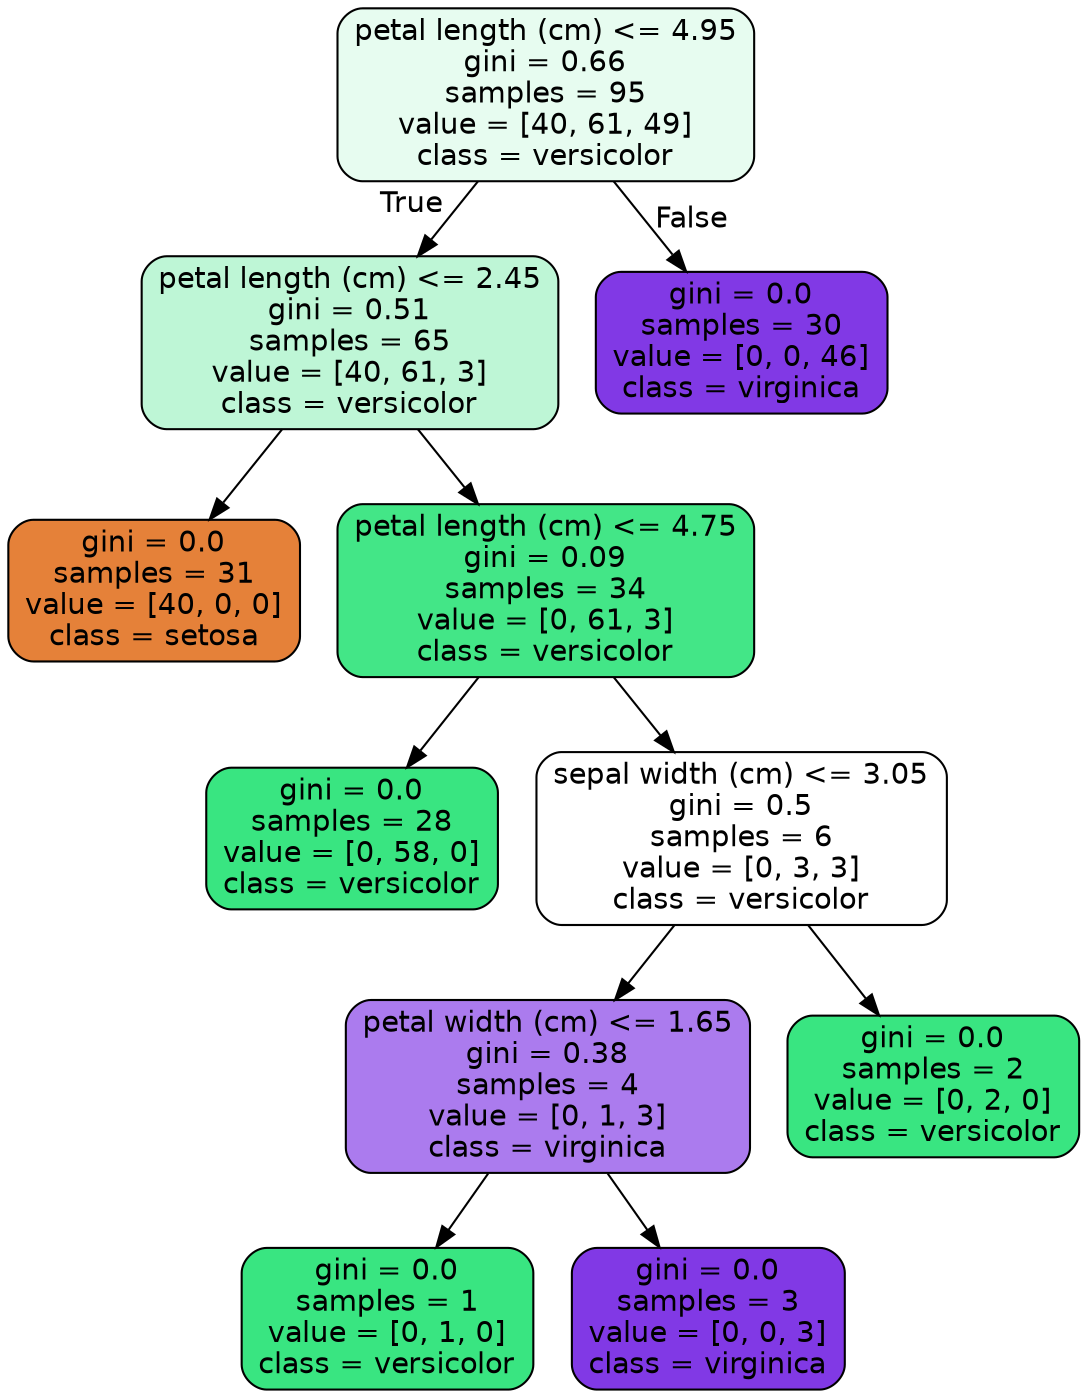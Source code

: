 digraph Tree {
node [shape=box, style="filled, rounded", color="black", fontname="helvetica"] ;
edge [fontname="helvetica"] ;
0 [label="petal length (cm) <= 4.95\ngini = 0.66\nsamples = 95\nvalue = [40, 61, 49]\nclass = versicolor", fillcolor="#e7fcf0"] ;
1 [label="petal length (cm) <= 2.45\ngini = 0.51\nsamples = 65\nvalue = [40, 61, 3]\nclass = versicolor", fillcolor="#bef6d6"] ;
0 -> 1 [labeldistance=2.5, labelangle=45, headlabel="True"] ;
2 [label="gini = 0.0\nsamples = 31\nvalue = [40, 0, 0]\nclass = setosa", fillcolor="#e58139"] ;
1 -> 2 ;
3 [label="petal length (cm) <= 4.75\ngini = 0.09\nsamples = 34\nvalue = [0, 61, 3]\nclass = versicolor", fillcolor="#43e687"] ;
1 -> 3 ;
4 [label="gini = 0.0\nsamples = 28\nvalue = [0, 58, 0]\nclass = versicolor", fillcolor="#39e581"] ;
3 -> 4 ;
5 [label="sepal width (cm) <= 3.05\ngini = 0.5\nsamples = 6\nvalue = [0, 3, 3]\nclass = versicolor", fillcolor="#ffffff"] ;
3 -> 5 ;
6 [label="petal width (cm) <= 1.65\ngini = 0.38\nsamples = 4\nvalue = [0, 1, 3]\nclass = virginica", fillcolor="#ab7bee"] ;
5 -> 6 ;
7 [label="gini = 0.0\nsamples = 1\nvalue = [0, 1, 0]\nclass = versicolor", fillcolor="#39e581"] ;
6 -> 7 ;
8 [label="gini = 0.0\nsamples = 3\nvalue = [0, 0, 3]\nclass = virginica", fillcolor="#8139e5"] ;
6 -> 8 ;
9 [label="gini = 0.0\nsamples = 2\nvalue = [0, 2, 0]\nclass = versicolor", fillcolor="#39e581"] ;
5 -> 9 ;
10 [label="gini = 0.0\nsamples = 30\nvalue = [0, 0, 46]\nclass = virginica", fillcolor="#8139e5"] ;
0 -> 10 [labeldistance=2.5, labelangle=-45, headlabel="False"] ;
}